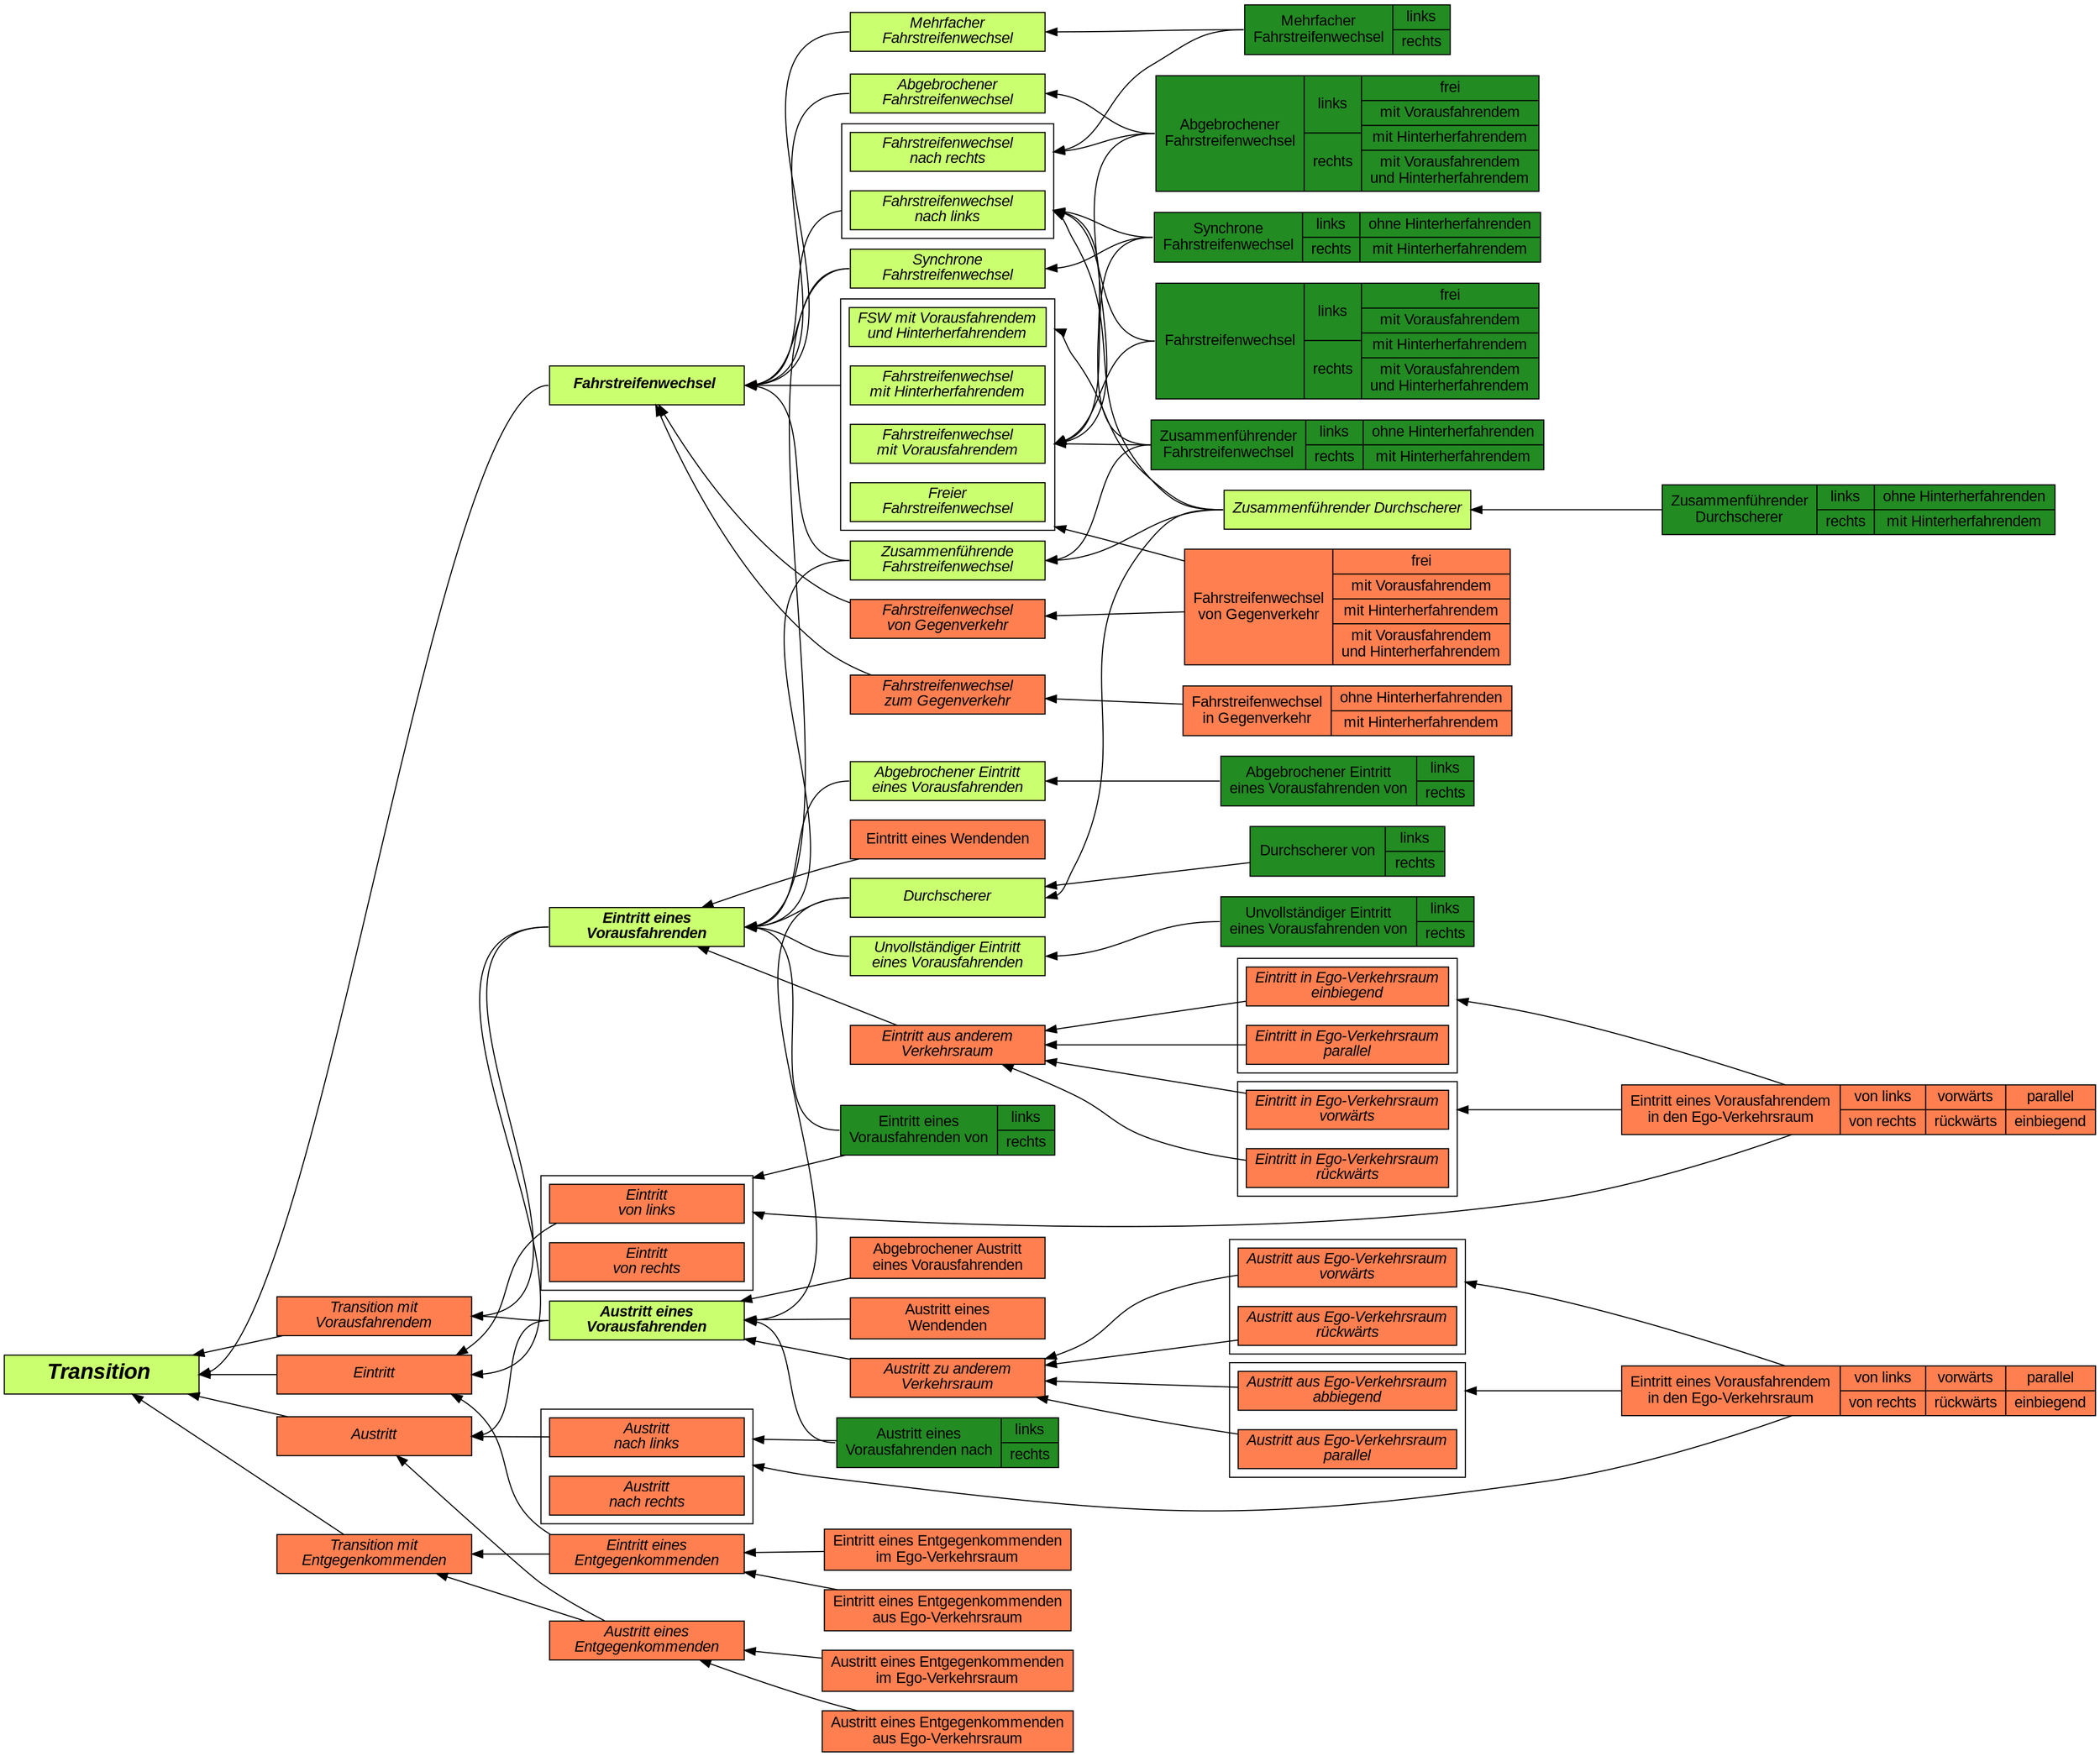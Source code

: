 digraph g {

    // "labels" vom Bast-Graph have been replaced with "label" to make them disapper and safe room

    newrank=true;

    // overlap=false
    rankdir=LR
    splines=poly
    ranksep=1
    bgcolor=white
    compound=true

node[
    fontname=Arial
    shape=box
    style=filled
    fillcolor="darkolivegreen1"
    width=2.5
    ]

edge[
    arrowtail="normal"
    dir=back
    ]


    transition[label=<<b><i>Transition </i></b>> fontsize="20"]
    node[fillcolor="coral" width=2.5]
    transition->enter
    transition->exit
    transition -> transition_with_lead
    transition -> transition_with_oncoming
    node[fillcolor="darkolivegreen1" width=2.5]
    
    subgraph basic_transitions{ //< start basic_transitions

        enter_lead[label=<<b><i>Eintritt eines<br/>Vorausfahrenden</i></b>>]
        exit_lead[label=<<b><i>Austritt eines<br/>Vorausfahrenden</i></b>>]
        lane_change[label=<<b><i>Fahrstreifenwechsel </i></b>>]

    } //< end basic_transitions

    node[width=2.5]

    subgraph first_layer{ //< start first_layer

    aborted_enter_lead[label=<<i>Abgebrochener Eintritt<br/>eines Vorausfahrenden</i>>]
 	incomplete_enter_lead[label=<<i>Unvollständiger Eintritt<br/>eines Vorausfahrenden</i>>]
	cut_through[label=<<i>Durchscherer</i>>]

    cut_though_lr[fillcolor=forestgreen shape=record label="{Durchscherer von|{links|rechts}}"]

    cut_through -> cut_though_lr

    enter_lead_lr[fillcolor=forestgreen shape=record label="{Eintritt eines\nVorausfahrenden von|{links|rechts}}"]
    exit_lead_lr[fillcolor=forestgreen shape=record label="{Austritt eines\nVorausfahrenden nach|{links|rechts}}"]

    merging_lc[label="Zusammenführende\nFahrstreifenwechsel"]
    sync_lc[label="Synchrone\nFahrstreifenwechsel"]

    subgraph cluster0{ //< start cluster0
        bgcolor=transparent
        lc_l[label=<<i>Fahrstreifenwechsel<br/>nach links</i>>]
        lc_r[label=<<i>Fahrstreifenwechsel<br/>nach rechts</i>>]
        {rank=same;lc_l;lc_r}
    } //< end cluster0

    subgraph cluster1{ //< start cluster1
        bgcolor=transparent
        lc_0[label=<<i>Freier<br/>Fahrstreifenwechsel</i>>]
        lc_1[label=<<i>Fahrstreifenwechsel<br/>mit Vorausfahrendem</i>>]
        lc_2[label=<<i>Fahrstreifenwechsel<br/>mit Hinterherfahrendem</i>>]
        lc_3[label=<<i>FSW mit Vorausfahrendem<br/>und Hinterherfahrendem</i>>]
        {rank=same;lc_0;lc_1;lc_2;lc_3}
        } //< end cluster1

    multi_lc[label=<<i>Mehrfacher<br/>Fahrstreifenwechsel</i>>]
    aborted_lc[label=<<i>Abgebrochener<br/>Fahrstreifenwechsel</i>>]

    } //< end first_layer
    
    node[width=2.5]

    subgraph second_layer{ //< start second_layer

    aborted_enter_lead_lr[fillcolor=forestgreen shape=record label="{Abgebrochener Eintritt\neines Vorausfahrenden von|{links|rechts}}"]
 	incomplete_enter_lead_lr[fillcolor=forestgreen shape=record label="{Unvollständiger Eintritt\neines Vorausfahrenden von|{links|rechts}}"]
    
    merging_lc[label=<<i>Zusammenführende<br/>Fahrstreifenwechsel</i>>]
    sync_lc[label=<<i>Synchrone<br/>Fahrstreifenwechsel</i>>] 

    lc_lr_X[fillcolor=forestgreen shape=record label="{Fahrstreifenwechsel|{links|rechts}|{frei|mit Vorausfahrendem|mit Hinterherfahrendem|mit Vorausfahrendem\nund Hinterherfahrendem}}"]
    multi_lc_lr[fillcolor=forestgreen shape=record label="{Mehrfacher\nFahrstreifenwechsel|{links|rechts}}"]
    sync_lcs_lr_13[fillcolor=forestgreen shape=record label="{Synchrone\nFahrstreifenwechsel|{links|rechts}|{ohne Hinterherfahrenden|mit Hinterherfahrendem}}"]
    merging_lcs_lr_13[fillcolor=forestgreen shape=record label="{Zusammenführender\nFahrstreifenwechsel|{links|rechts}|{ohne Hinterherfahrenden|mit Hinterherfahrendem}}"]
    aborted_lc_lr_X[fillcolor=forestgreen shape=record label="{Abgebrochener\nFahrstreifenwechsel|{links|rechts}|{frei|mit Vorausfahrendem|mit Hinterherfahrendem|mit Vorausfahrendem\nund Hinterherfahrendem}}"]

    merging_cut_through[label=<<i>Zusammenführender Durchscherer</i>>]
    merging_cut_through_lr[shape=record label="{Zusammenführender\nDurchscherer|{links|rechts}|{ohne Hinterherfahrenden|mit Hinterherfahrendem}}"]

    } //< end second_layer

    enter->enter_lead[tailport=e headport=w]
    transition_with_lead->enter_lead[tailport=e headport=w]
    exit->exit_lead[tailport=e headport=w]
    transition_with_lead->exit_lead[tailport=e headport=w]
    transition->lane_change[tailport=e headport=w]
    lane_change->lc_l [lhead=cluster0 tailport=e headport=w]

    lane_change->lc_2[lhead=cluster1 tailport=e headport=w]
    lane_change->multi_lc[tailport=e headport=w]
    lane_change->aborted_lc[tailport=e headport=w]

    enter_lead -> enter_lead_lr[tailport=e headport=w]
    exit_lead -> exit_lead_lr[tailport=e headport=w]
    
    lane_change->merging_lc[tailport=e headport=w]
    enter_lead->merging_lc[tailport=e headport=w]
    lane_change->sync_lc[tailport=e headport=w]
    enter_lead->sync_lc[tailport=e headport=w]

    enter_lead->aborted_enter_lead[tailport=e headport=w]
	enter_lead->incomplete_enter_lead[tailport=e headport=w]

    aborted_enter_lead -> aborted_enter_lead_lr[tailport=e headport=w]
    incomplete_enter_lead -> incomplete_enter_lead_lr[tailport=e headport=w]

	enter_lead->cut_through[tailport=e headport=w]
	exit_lead->cut_through[tailport=e headport=w]

	cut_through -> merging_cut_through[tailport=e headport=w]
	merging_lc -> merging_cut_through[tailport=e headport=w]
    

    lc_1->lc_lr_X[ltail=cluster1 tailport=e headport=w]
    lc_l->lc_lr_X[ltail=cluster0 tailport=e headport=w]

    multi_lc->multi_lc_lr[tailport=e headport=w]
    lc_r->multi_lc_lr[ltail=cluster0 tailport=e headport=w]

    aborted_lc->aborted_lc_lr_X[tailport=e headport=w tailport=e headport=w]
    lc_1->aborted_lc_lr_X[ltail=cluster1 tailport=e headport=w]
    lc_r->aborted_lc_lr_X[ltail=cluster0 tailport=e headport=w]

    sync_lc->sync_lcs_lr_13[tailport=e headport=w]
    lc_l->sync_lcs_lr_13[ltail=cluster0 tailport=e headport=w]
    lc_1->sync_lcs_lr_13[ltail=cluster1 tailport=e headport=w]

    merging_lc->merging_lcs_lr_13[tailport=e headport=w]
    lc_l->merging_lcs_lr_13[ltail=cluster0 tailport=e headport=w]
    lc_1->merging_lcs_lr_13[ltail=cluster1 tailport=e headport=w]

    merging_cut_through_lr[fillcolor=forestgreen]

    merging_cut_through->merging_cut_through_lr
    lc_l->merging_cut_through[ltail=cluster0 weight=0.1 tailport=e headport=w]
    lc_3->merging_cut_through[ltail=cluster1 weight=0.1 tailport=e headport=w]

    # NEW VVM Additions
    
    node[fillcolor="coral" width=2.5]

    enter[label=<<i>Eintritt</i>>]
    exit[label=<<i>Austritt</i>>]

    subgraph clusterExitLR{
        exit_l[label=<<i>Austritt<br/>nach links</i>>]
        exit_r[label=<<i>Austritt<br/>nach rechts</i>>]
        {rank=same;exit_l;exit_r}
    }

    subgraph clusterEnterLR{
        enter_l[label=<<i>Eintritt<br/>von links</i>>]
        enter_r[label=<<i>Eintritt<br/>von rechts</i>>]
        {rank=same;enter_l;enter_r}
    }

    transition_with_lead[label=<<i>Transition mit<br/>Vorausfahrendem</i>>]
    transition_with_oncoming[label=<<i>Transition mit<br/>Entgegenkommenden</i>>]

    enter_oncoming[label=<<i>Eintritt eines<br/>Entgegenkommenden</i>>]
    exit_oncoming[label=<<i>Austritt eines<br/>Entgegenkommenden</i>>]

    lc_from_oncoming[label=<<i>Fahrstreifenwechsel<br/>von Gegenverkehr</i>>]

    lc_from_oncoming_X[shape=record label="{{Fahrstreifenwechsel\nvon Gegenverkehr}|{frei|mit Vorausfahrendem|mit Hinterherfahrendem|mit Vorausfahrendem\nund Hinterherfahrendem}}"]

    lc_to_oncoming[label=<<i>Fahrstreifenwechsel<br/>zum Gegenverkehr</i>>]

    lc_to_oncoming_X[shape=record label="{{Fahrstreifenwechsel\nin Gegenverkehr}|{ohne Hinterherfahrenden|mit Hinterherfahrendem}}"]

    enter_making_u_turn[label="Eintritt eines Wendenden"]

    enter_from_non_ego_TA[label=<<i>Eintritt aus anderem<br/>Verkehrsraum</i>>]
    exit_to_non_ego_TA[label=<<i>Austritt zu anderem<br/>Verkehrsraum</i>>]

    aborted_exit_lead[label="Abgebrochener Austritt\neines Vorausfahrenden"]
    
    exit_making_u_turn[label="Austritt eines\nWendenden"]

    exit_oncoming_within_ego_TA[label="Austritt eines Entgegenkommenden\nim Ego-Verkehrsraum"]
    exit_oncoming_to_non_ego_TA[label="Austritt eines Entgegenkommenden\naus Ego-Verkehrsraum"]
    enter_oncoming_within_ego_TA[label="Eintritt eines Entgegenkommenden\nim Ego-Verkehrsraum"]
    enter_oncoming_to_non_ego_TA[label="Eintritt eines Entgegenkommenden\naus Ego-Verkehrsraum"]

    subgraph cluster2{
    enter_from_non_ego_TA_turning[label=<<i>Eintritt in Ego-Verkehrsraum<br/>einbiegend</i>>]
    enter_from_non_ego_TA_parallel[label=<<i>Eintritt in Ego-Verkehrsraum<br/>parallel</i>>]
    }
    
    subgraph cluster3{
    enter_from_non_ego_TA_going_straight[label=<<i>Eintritt in Ego-Verkehrsraum<br/>vorwärts</i>>]
    enter_from_non_ego_TA_reversing[label=<<i>Eintritt in Ego-Verkehrsraum<br/>rückwärts</i>>]
    }

    enter_from_non_ego_TA_X[shape=record label="{Eintritt eines Vorausfahrendem\nin den Ego-Verkehrsraum|{von links|von rechts}|{vorwärts|rückwärts}|{parallel|einbiegend}}"]

    subgraph cluster5{
    exit_to_non_ego_TA_turning[label=<<i>Austritt aus Ego-Verkehrsraum<br/>abbiegend</i>>]
    exit_to_non_ego_TA_parallel[label=<<i>Austritt aus Ego-Verkehrsraum<br/>parallel</i>>]
    }
    
    subgraph cluster6{
    exit_to_non_ego_TA_going_straight[label=<<i>Austritt aus Ego-Verkehrsraum<br/>vorwärts</i>>]
    exit_to_non_ego_TA_reversing[label=<<i>Austritt aus Ego-Verkehrsraum<br/>rückwärts</i>>]
    }

    enter -> enter_l[ltail=clusterEnterLR]
    exit -> exit_l[ltail=clusterExitLR]

    enter_l -> enter_lead_lr [ltail=clusterEnterLR]
    exit_l -> exit_lead_lr [ltail=clusterExitLR]

    exit_to_non_ego_TA_X[shape=record label="{Eintritt eines Vorausfahrendem\nin den Ego-Verkehrsraum|{von links|von rechts}|{vorwärts|rückwärts}|{parallel|einbiegend}}"]

    lane_change -> lc_to_oncoming
    lane_change -> lc_from_oncoming

    lc_to_oncoming -> lc_to_oncoming_X

    enter -> enter_oncoming
    transition_with_oncoming -> enter_oncoming
    exit -> exit_oncoming
    transition_with_oncoming -> exit_oncoming

    enter_lead -> enter_from_non_ego_TA

    enter_from_non_ego_TA -> enter_from_non_ego_TA_turning
    enter_from_non_ego_TA -> enter_from_non_ego_TA_parallel
    enter_from_non_ego_TA -> enter_from_non_ego_TA_going_straight
    enter_from_non_ego_TA -> enter_from_non_ego_TA_reversing

    enter_from_non_ego_TA_turning -> enter_from_non_ego_TA_X [ltail=cluster2]
    enter_from_non_ego_TA_going_straight -> enter_from_non_ego_TA_X [ltail=cluster3]
    enter_l -> enter_from_non_ego_TA_X [ltail=clusterEnterLR]

    exit_lead -> exit_to_non_ego_TA

    exit_to_non_ego_TA -> exit_to_non_ego_TA_turning
    exit_to_non_ego_TA -> exit_to_non_ego_TA_parallel
    exit_to_non_ego_TA -> exit_to_non_ego_TA_going_straight
    exit_to_non_ego_TA -> exit_to_non_ego_TA_reversing

    exit_to_non_ego_TA_turning -> exit_to_non_ego_TA_X [ltail=cluster5]
    exit_to_non_ego_TA_going_straight -> exit_to_non_ego_TA_X [ltail=cluster6]
    exit_l -> exit_to_non_ego_TA_X [ltail=clusterExitLR]

    enter_lead -> enter_making_u_turn
    exit_lead -> exit_making_u_turn

    lc_from_oncoming -> lc_from_oncoming_X 
    lc_0 -> lc_from_oncoming_X [ltail=cluster1]

    exit_oncoming -> exit_oncoming_within_ego_TA
    exit_oncoming -> exit_oncoming_to_non_ego_TA

    enter_oncoming -> enter_oncoming_within_ego_TA
    enter_oncoming -> enter_oncoming_to_non_ego_TA

    exit_lead -> aborted_exit_lead

    // Layout
    edge[style=invis]
    
    lc_l->lc_r
    lc_0->lc_1->lc_2->lc_3

    exit_lead->enter_lead[constraint=false]

}
